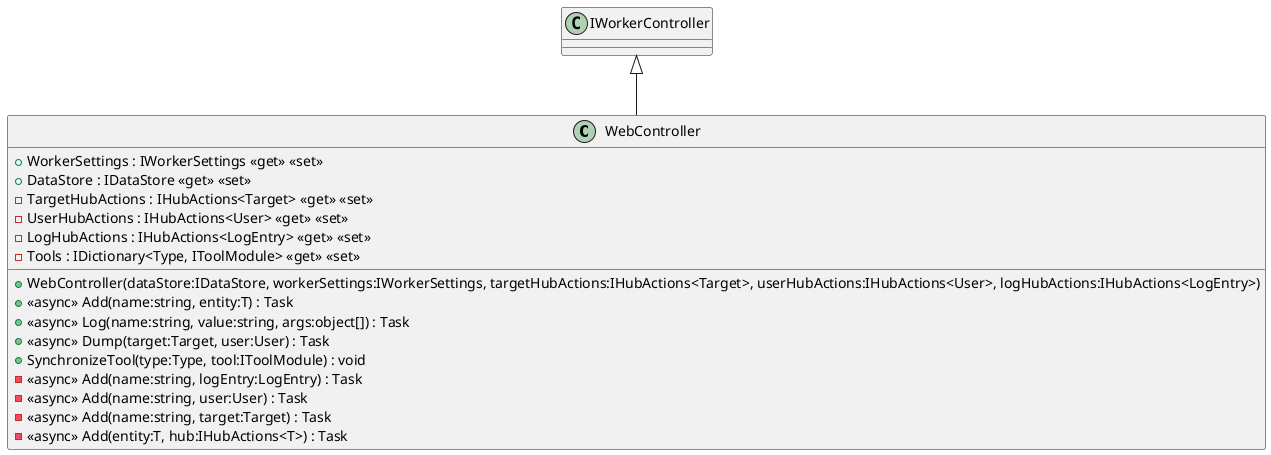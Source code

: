 @startuml
class WebController {
    + WorkerSettings : IWorkerSettings <<get>> <<set>>
    + DataStore : IDataStore <<get>> <<set>>
    - TargetHubActions : IHubActions<Target> <<get>> <<set>>
    - UserHubActions : IHubActions<User> <<get>> <<set>>
    - LogHubActions : IHubActions<LogEntry> <<get>> <<set>>
    - Tools : IDictionary<Type, IToolModule> <<get>> <<set>>
    + WebController(dataStore:IDataStore, workerSettings:IWorkerSettings, targetHubActions:IHubActions<Target>, userHubActions:IHubActions<User>, logHubActions:IHubActions<LogEntry>)
    + <<async>> Add(name:string, entity:T) : Task
    + <<async>> Log(name:string, value:string, args:object[]) : Task
    + <<async>> Dump(target:Target, user:User) : Task
    + SynchronizeTool(type:Type, tool:IToolModule) : void
    - <<async>> Add(name:string, logEntry:LogEntry) : Task
    - <<async>> Add(name:string, user:User) : Task
    - <<async>> Add(name:string, target:Target) : Task
    - <<async>> Add(entity:T, hub:IHubActions<T>) : Task
}
IWorkerController <|-- WebController
@enduml
